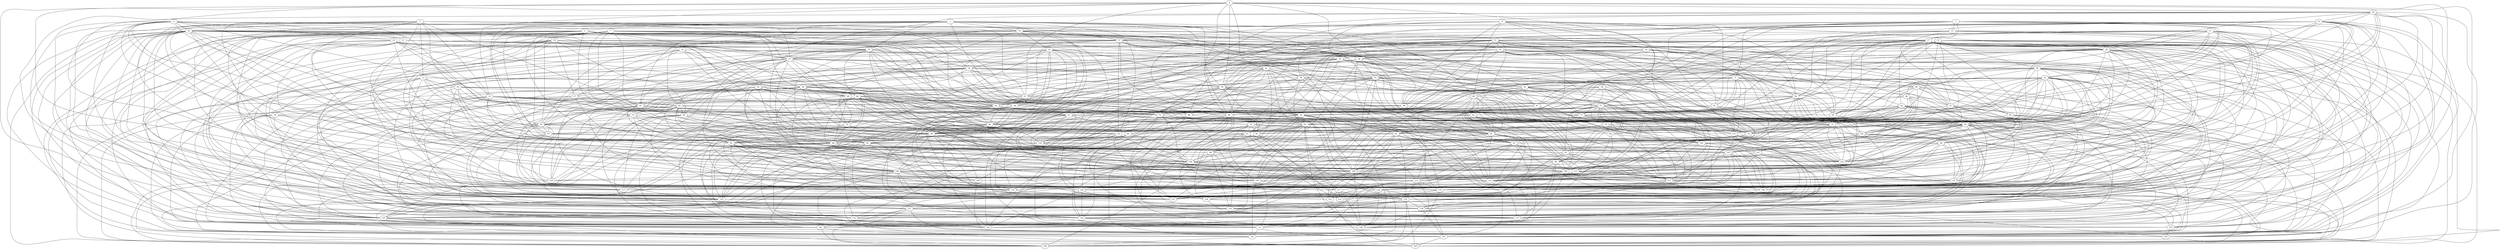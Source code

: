graph grafoGilbert{
1--5
1--16
1--47
1--59
1--60
1--65
1--68
1--69
1--89
1--91
1--97
1--110
1--119
1--122
1--125
1--129
1--136
1--142
2--13
2--19
2--25
2--33
2--37
2--47
2--49
2--53
2--54
2--88
2--93
2--104
2--108
2--122
2--123
2--127
2--139
3--9
3--12
3--17
3--32
3--37
3--54
3--67
3--69
3--79
3--88
3--101
3--114
3--125
3--139
4--10
4--16
4--25
4--27
4--45
4--72
4--73
4--97
4--100
4--103
4--108
4--111
4--130
4--134
5--17
5--30
5--48
5--72
5--77
5--89
5--90
5--95
5--110
5--113
5--127
5--132
5--133
5--135
5--136
6--20
6--33
6--41
6--53
6--59
6--64
6--69
6--75
6--128
6--129
6--134
6--145
6--146
7--21
7--34
7--36
7--47
7--58
7--65
7--68
7--71
7--83
7--90
7--97
7--104
7--109
7--110
7--141
7--147
8--16
8--24
8--27
8--29
8--36
8--61
8--63
8--64
8--68
8--108
8--115
9--40
9--50
9--53
9--61
9--64
9--69
9--71
9--87
9--106
9--109
9--115
9--126
10--33
10--35
10--37
10--49
10--53
10--56
10--95
10--115
10--119
10--124
10--136
11--17
11--32
11--38
11--56
11--61
11--79
11--82
11--90
11--99
11--109
11--122
11--130
11--136
11--149
12--21
12--47
12--51
12--64
12--75
12--114
12--123
12--130
12--149
13--19
13--44
13--69
13--73
13--83
13--86
13--124
13--126
13--129
13--132
13--147
14--28
14--30
14--40
14--57
14--65
14--83
14--104
14--122
14--124
15--24
15--30
15--36
15--38
15--56
15--60
15--63
15--68
15--77
15--87
15--88
15--94
15--113
15--117
15--148
15--149
15--150
16--22
16--27
16--47
16--51
16--56
16--70
16--83
16--91
16--118
16--127
16--148
17--35
17--37
17--42
17--43
17--44
17--58
17--63
17--65
17--67
17--69
17--77
17--85
17--86
17--99
17--108
17--119
17--122
17--124
17--125
17--126
17--131
17--133
17--134
17--136
17--138
18--24
18--34
18--55
18--57
18--66
18--85
18--87
18--90
18--109
18--111
18--123
18--126
18--134
18--138
18--149
19--44
19--53
19--77
19--78
19--87
19--92
19--104
19--125
19--128
19--135
20--23
20--24
20--35
20--54
20--69
20--90
20--91
20--94
20--102
20--114
20--121
20--127
20--145
20--150
21--26
21--29
21--52
21--59
21--64
21--72
21--79
21--81
21--87
21--94
21--95
21--117
21--140
21--143
21--145
22--30
22--34
22--37
22--43
22--51
22--66
22--76
22--80
22--90
22--124
22--126
22--136
22--143
23--25
23--27
23--48
23--52
23--71
23--75
23--77
23--78
23--88
23--111
23--129
23--131
23--134
23--143
23--147
24--28
24--45
24--53
24--59
24--63
24--75
24--85
24--103
24--105
24--113
24--130
24--132
24--136
24--143
24--145
25--27
25--31
25--36
25--37
25--54
25--72
25--77
25--90
25--106
25--111
25--120
25--122
25--124
25--132
25--135
25--137
25--140
25--143
25--144
25--147
25--148
26--28
26--34
26--43
26--54
26--57
26--92
26--100
26--109
26--111
26--114
26--133
26--134
26--143
26--144
27--35
27--36
27--46
27--54
27--61
27--62
27--67
27--82
27--87
27--105
27--110
27--119
27--121
27--124
27--127
28--39
28--41
28--42
28--45
28--77
28--78
28--83
28--95
28--115
29--36
29--49
29--56
29--59
29--64
29--80
29--114
29--122
29--135
29--147
30--51
30--53
30--54
30--55
30--64
30--70
30--73
30--78
30--90
30--97
30--107
30--112
30--116
30--134
30--135
31--35
31--39
31--59
31--61
31--108
31--114
31--134
31--145
32--45
32--51
32--56
32--65
32--73
32--79
32--81
32--82
32--83
32--85
32--98
32--99
32--100
32--112
32--115
32--120
32--122
32--125
32--145
33--47
33--52
33--60
33--64
33--72
33--74
33--75
33--92
33--98
33--108
33--111
33--129
33--144
34--43
34--48
34--56
34--70
34--78
34--81
34--88
34--104
34--115
34--128
34--130
34--132
34--140
34--146
35--37
35--44
35--57
35--59
35--72
35--74
35--76
35--80
35--90
35--98
35--112
35--148
35--150
36--38
36--41
36--43
36--47
36--58
36--63
36--72
36--84
36--98
36--101
36--109
36--116
36--117
36--123
37--41
37--44
37--59
37--60
37--63
37--103
37--112
37--121
37--124
37--133
37--136
37--142
37--144
37--148
38--40
38--46
38--48
38--59
38--63
38--71
38--91
38--96
38--102
38--106
38--116
38--122
38--127
38--131
38--146
39--49
39--52
39--54
39--80
39--82
39--102
39--104
39--117
39--127
39--128
39--134
39--145
39--148
40--46
40--51
40--55
40--79
40--96
40--118
40--124
40--125
40--126
40--144
41--48
41--49
41--65
41--67
41--69
41--81
41--88
41--89
41--98
41--108
41--118
41--137
41--139
42--62
42--82
42--83
42--89
42--93
42--104
42--120
42--129
42--142
42--147
43--45
43--53
43--54
43--55
43--63
43--84
43--85
43--90
43--114
43--122
43--124
43--125
43--132
43--138
43--142
43--147
44--47
44--70
44--80
44--84
44--100
44--101
44--105
44--106
44--108
44--118
44--127
44--132
45--56
45--67
45--72
45--79
45--81
45--90
45--97
45--105
45--108
45--117
45--133
46--51
46--66
46--71
46--77
46--85
46--93
46--101
46--107
46--120
47--77
47--80
47--82
47--99
47--100
47--117
47--124
47--139
48--50
48--65
48--76
48--90
48--112
48--135
49--55
49--75
49--81
49--84
49--100
49--104
49--106
49--112
50--55
50--68
50--82
50--101
50--104
50--112
50--123
50--125
51--58
51--69
51--78
51--100
51--101
51--125
51--128
51--131
51--132
52--79
52--87
52--94
52--99
52--100
52--101
52--109
52--117
52--134
52--137
53--54
53--67
53--78
53--98
53--144
54--63
54--81
54--94
54--96
54--113
54--119
54--121
54--144
54--147
55--71
55--80
55--85
55--86
55--111
55--123
55--136
55--139
56--65
56--75
56--78
56--106
56--110
56--134
56--136
56--138
56--139
56--143
56--145
57--60
57--84
57--104
57--121
57--137
57--147
58--76
58--108
58--114
58--117
58--148
59--68
59--78
59--79
59--81
59--84
59--86
59--93
59--94
59--118
59--124
59--138
60--66
60--73
60--84
60--88
60--92
60--95
60--106
60--109
60--111
60--128
60--132
61--72
61--76
61--101
61--113
61--119
61--137
62--80
62--81
62--93
62--96
62--102
62--106
62--125
63--65
63--106
63--107
64--79
64--91
64--123
64--129
65--87
65--89
65--101
65--109
65--110
65--117
65--130
65--134
65--147
65--148
66--83
66--90
66--95
66--105
66--111
66--126
66--128
66--150
67--72
67--79
67--90
67--107
67--125
67--129
67--150
68--75
68--93
68--106
68--108
68--120
68--121
68--146
68--147
68--149
69--96
69--108
69--132
69--134
69--135
69--141
69--143
69--150
70--84
70--92
70--100
70--110
70--131
71--79
71--86
71--103
71--104
71--105
71--110
71--122
71--123
71--133
72--109
72--115
72--120
72--130
72--138
72--147
73--83
73--84
73--100
73--114
73--118
73--121
74--83
74--92
74--130
74--135
74--142
74--145
75--76
75--78
75--81
75--93
75--96
75--106
75--109
75--113
75--116
75--119
75--145
76--81
76--96
76--102
76--104
76--108
76--115
76--121
76--145
77--79
77--80
77--109
77--139
78--80
78--89
78--91
78--92
78--94
78--112
78--123
78--148
79--84
79--100
79--108
79--112
79--139
80--82
80--90
80--97
80--124
80--150
81--95
81--112
81--114
81--120
81--125
81--126
81--129
82--84
82--108
82--114
82--117
82--120
82--133
82--137
82--145
82--150
83--84
83--94
83--97
83--114
83--120
83--130
83--135
83--143
84--89
84--93
84--106
84--114
84--124
84--132
84--137
84--145
85--90
85--91
85--93
85--101
85--105
85--115
85--116
85--122
85--123
85--136
85--137
85--141
85--144
85--145
86--92
86--100
86--104
86--129
86--136
87--95
87--117
87--122
87--125
87--129
87--131
87--140
88--116
88--134
88--135
88--147
89--100
89--109
89--113
89--130
89--144
90--92
90--103
90--104
90--111
90--119
90--138
90--140
91--104
91--107
91--113
91--126
91--134
91--137
91--143
91--148
92--114
92--117
92--119
92--125
92--139
93--96
93--124
93--125
93--140
93--141
94--119
94--120
94--126
94--127
94--131
95--107
95--119
95--123
95--124
95--132
95--134
95--136
96--104
96--106
96--127
96--128
96--132
96--133
97--99
97--118
97--129
97--131
97--134
98--103
98--120
98--135
98--147
98--149
99--103
99--111
99--122
99--123
99--135
99--138
100--108
100--113
100--119
100--125
100--126
101--103
101--107
101--116
101--123
101--134
101--146
102--105
102--106
102--113
103--108
103--125
103--142
103--144
103--146
103--147
104--109
104--114
104--126
104--128
104--140
104--142
104--145
104--147
105--108
105--123
105--133
105--146
105--148
106--112
106--124
106--136
106--143
106--144
107--109
107--119
107--120
107--121
107--122
107--150
108--121
108--129
108--132
108--144
108--148
109--111
109--117
109--137
109--141
110--114
110--118
110--119
110--126
110--146
110--149
112--114
112--120
112--121
112--141
112--147
113--116
113--123
113--125
113--126
113--140
114--124
114--127
114--144
115--116
115--119
115--122
115--126
115--127
115--134
116--119
116--150
117--120
117--121
117--131
117--148
118--122
118--123
118--149
119--126
119--142
120--127
120--130
120--136
120--138
120--144
120--149
121--149
122--127
123--129
123--137
123--139
124--142
125--130
125--138
125--146
126--133
126--138
127--132
127--134
127--144
127--150
128--141
129--133
129--134
129--136
130--133
130--135
132--136
133--142
134--137
134--148
135--136
135--142
135--143
135--144
137--141
137--145
138--145
139--145
139--147
139--148
140--145
141--144
142--144
142--145
143--150
145--149
}
